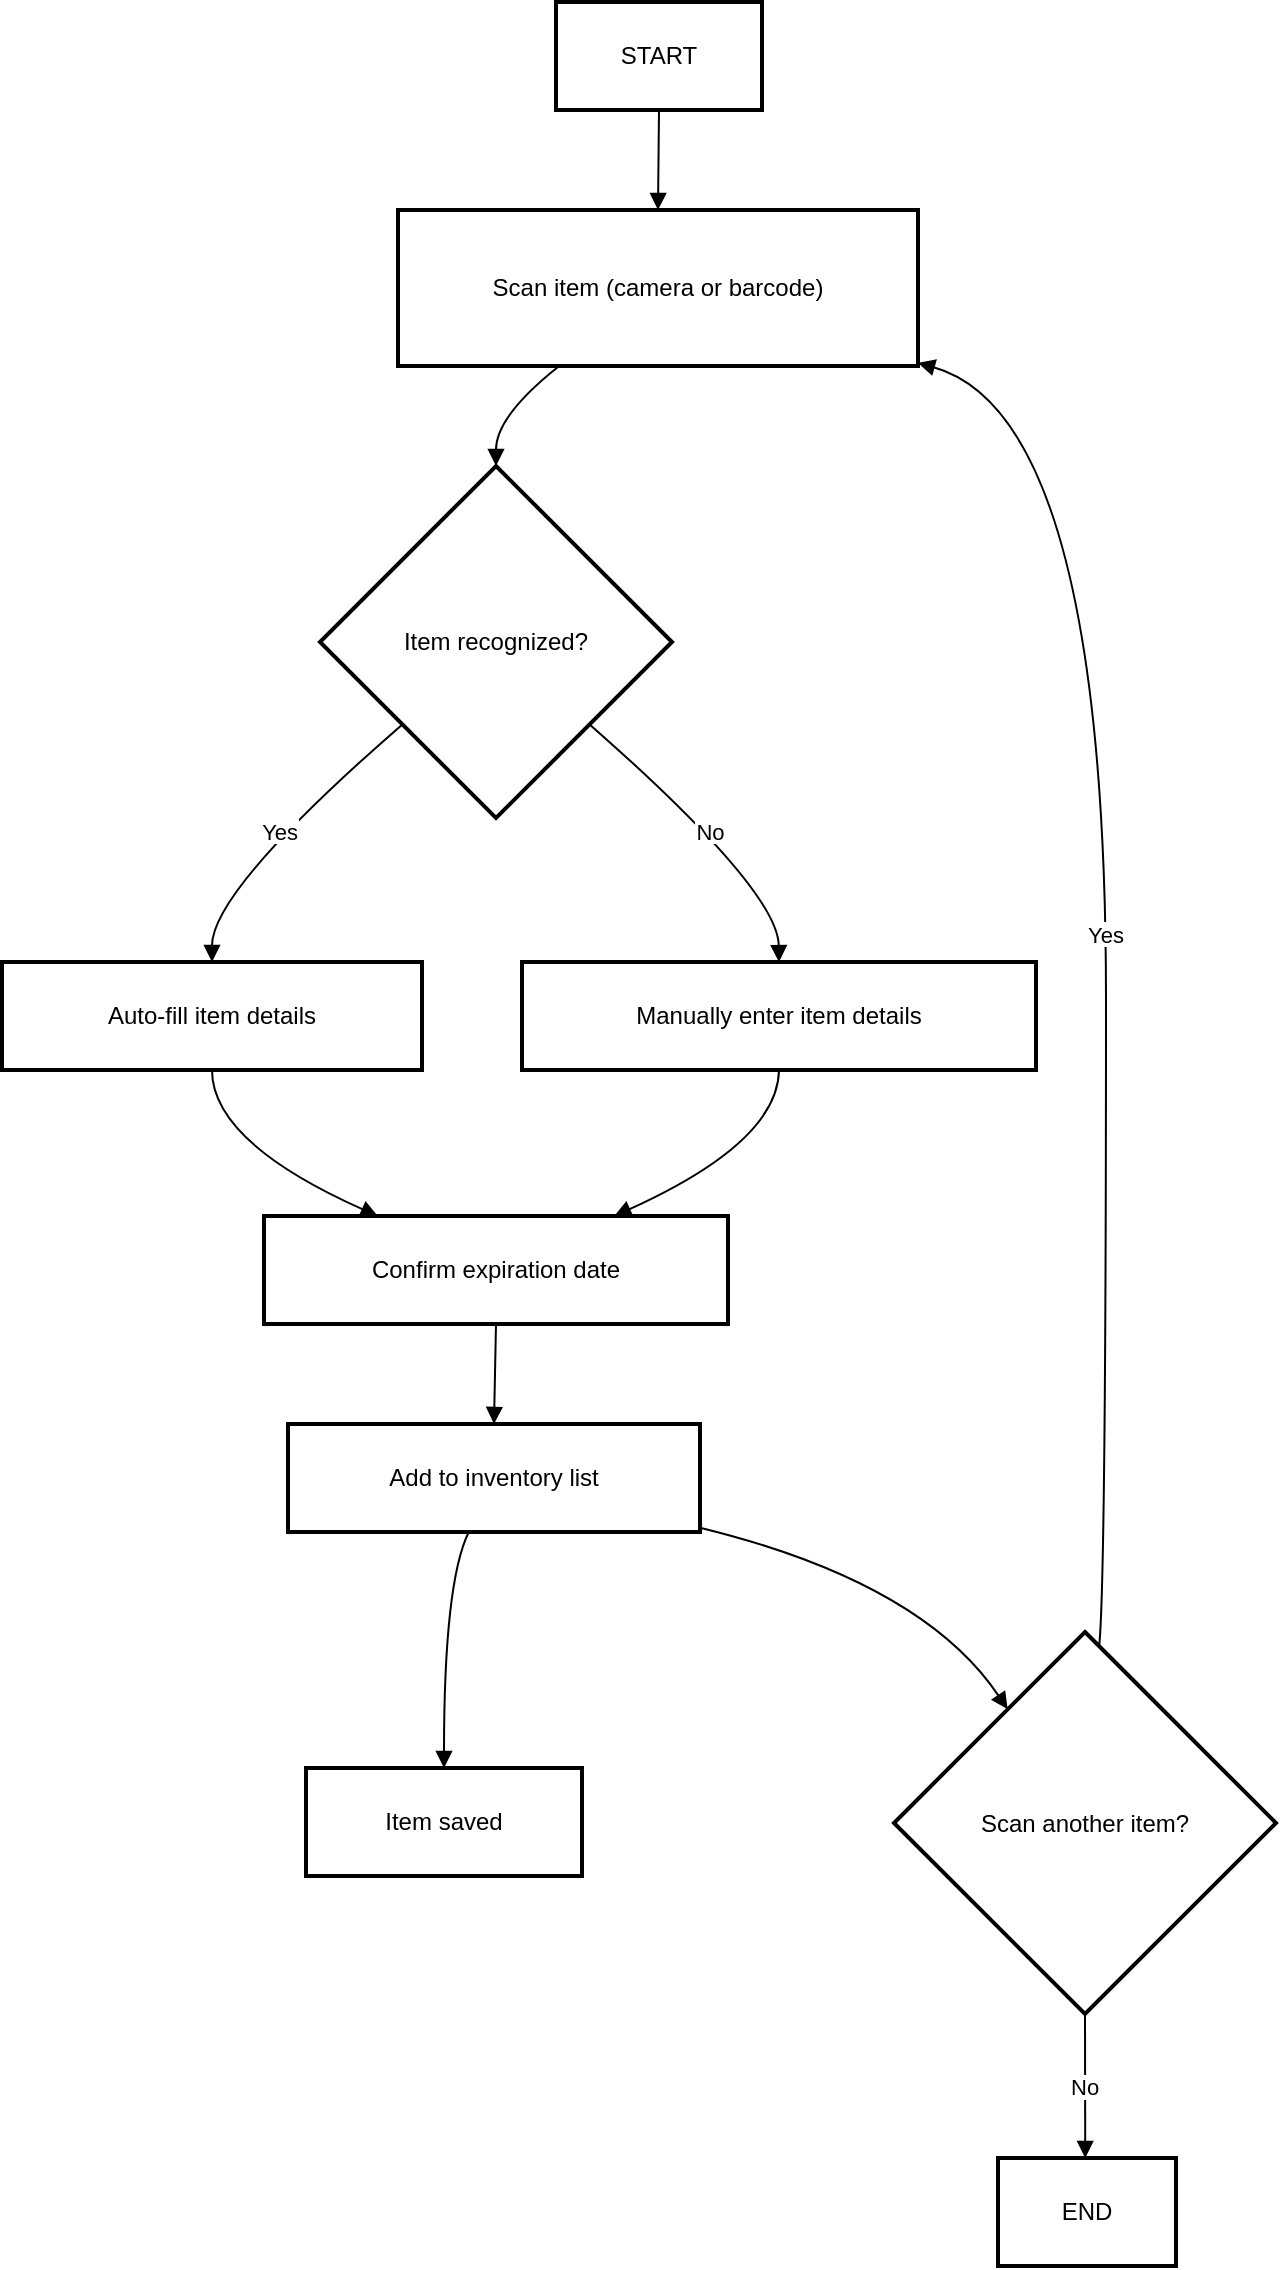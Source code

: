 <mxfile version="28.2.5">
  <diagram name="Page-1" id="4aF07dyLHL_XoyuIMajp">
    <mxGraphModel>
      <root>
        <mxCell id="0" />
        <mxCell id="1" parent="0" />
        <mxCell id="2" value="START" style="whiteSpace=wrap;strokeWidth=2;" vertex="1" parent="1">
          <mxGeometry x="285" y="8" width="103" height="54" as="geometry" />
        </mxCell>
        <mxCell id="3" value="Scan item (camera or barcode)" style="whiteSpace=wrap;strokeWidth=2;" vertex="1" parent="1">
          <mxGeometry x="206" y="112" width="260" height="78" as="geometry" />
        </mxCell>
        <mxCell id="4" value="Item recognized?" style="rhombus;strokeWidth=2;whiteSpace=wrap;" vertex="1" parent="1">
          <mxGeometry x="167" y="240" width="176" height="176" as="geometry" />
        </mxCell>
        <mxCell id="5" value="Auto-fill item details" style="whiteSpace=wrap;strokeWidth=2;" vertex="1" parent="1">
          <mxGeometry x="8" y="488" width="210" height="54" as="geometry" />
        </mxCell>
        <mxCell id="6" value="Confirm expiration date" style="whiteSpace=wrap;strokeWidth=2;" vertex="1" parent="1">
          <mxGeometry x="139" y="615" width="232" height="54" as="geometry" />
        </mxCell>
        <mxCell id="7" value="Add to inventory list" style="whiteSpace=wrap;strokeWidth=2;" vertex="1" parent="1">
          <mxGeometry x="151" y="719" width="206" height="54" as="geometry" />
        </mxCell>
        <mxCell id="8" value="Item saved" style="whiteSpace=wrap;strokeWidth=2;" vertex="1" parent="1">
          <mxGeometry x="160" y="891" width="138" height="54" as="geometry" />
        </mxCell>
        <mxCell id="9" value="Manually enter item details" style="whiteSpace=wrap;strokeWidth=2;" vertex="1" parent="1">
          <mxGeometry x="268" y="488" width="257" height="54" as="geometry" />
        </mxCell>
        <mxCell id="10" value="Scan another item?" style="rhombus;strokeWidth=2;whiteSpace=wrap;" vertex="1" parent="1">
          <mxGeometry x="454" y="823" width="191" height="191" as="geometry" />
        </mxCell>
        <mxCell id="11" value="END" style="whiteSpace=wrap;strokeWidth=2;" vertex="1" parent="1">
          <mxGeometry x="506" y="1086" width="89" height="54" as="geometry" />
        </mxCell>
        <mxCell id="12" value="" style="curved=1;startArrow=none;endArrow=block;exitX=0.5;exitY=1;entryX=0.5;entryY=0;" edge="1" parent="1" source="2" target="3">
          <mxGeometry relative="1" as="geometry">
            <Array as="points" />
          </mxGeometry>
        </mxCell>
        <mxCell id="13" value="" style="curved=1;startArrow=none;endArrow=block;exitX=0.31;exitY=1;entryX=0.5;entryY=0;" edge="1" parent="1" source="3" target="4">
          <mxGeometry relative="1" as="geometry">
            <Array as="points">
              <mxPoint x="255" y="215" />
            </Array>
          </mxGeometry>
        </mxCell>
        <mxCell id="14" value="Yes" style="curved=1;startArrow=none;endArrow=block;exitX=0;exitY=0.94;entryX=0.5;entryY=0;" edge="1" parent="1" source="4" target="5">
          <mxGeometry relative="1" as="geometry">
            <Array as="points">
              <mxPoint x="113" y="452" />
            </Array>
          </mxGeometry>
        </mxCell>
        <mxCell id="15" value="" style="curved=1;startArrow=none;endArrow=block;exitX=0.5;exitY=1;entryX=0.24;entryY=-0.01;" edge="1" parent="1" source="5" target="6">
          <mxGeometry relative="1" as="geometry">
            <Array as="points">
              <mxPoint x="113" y="578" />
            </Array>
          </mxGeometry>
        </mxCell>
        <mxCell id="16" value="" style="curved=1;startArrow=none;endArrow=block;exitX=0.5;exitY=0.99;entryX=0.5;entryY=-0.01;" edge="1" parent="1" source="6" target="7">
          <mxGeometry relative="1" as="geometry">
            <Array as="points" />
          </mxGeometry>
        </mxCell>
        <mxCell id="17" value="" style="curved=1;startArrow=none;endArrow=block;exitX=0.44;exitY=0.99;entryX=0.5;entryY=0;" edge="1" parent="1" source="7" target="8">
          <mxGeometry relative="1" as="geometry">
            <Array as="points">
              <mxPoint x="229" y="798" />
            </Array>
          </mxGeometry>
        </mxCell>
        <mxCell id="18" value="No" style="curved=1;startArrow=none;endArrow=block;exitX=1;exitY=0.94;entryX=0.5;entryY=0;" edge="1" parent="1" source="4" target="9">
          <mxGeometry relative="1" as="geometry">
            <Array as="points">
              <mxPoint x="396" y="452" />
            </Array>
          </mxGeometry>
        </mxCell>
        <mxCell id="19" value="" style="curved=1;startArrow=none;endArrow=block;exitX=0.5;exitY=1;entryX=0.76;entryY=-0.01;" edge="1" parent="1" source="9" target="6">
          <mxGeometry relative="1" as="geometry">
            <Array as="points">
              <mxPoint x="396" y="578" />
            </Array>
          </mxGeometry>
        </mxCell>
        <mxCell id="20" value="" style="curved=1;startArrow=none;endArrow=block;exitX=1;exitY=0.96;entryX=0.16;entryY=0;" edge="1" parent="1" source="7" target="10">
          <mxGeometry relative="1" as="geometry">
            <Array as="points">
              <mxPoint x="468" y="798" />
            </Array>
          </mxGeometry>
        </mxCell>
        <mxCell id="21" value="Yes" style="curved=1;startArrow=none;endArrow=block;exitX=0.54;exitY=0;entryX=1;entryY=0.98;" edge="1" parent="1" source="10" target="3">
          <mxGeometry relative="1" as="geometry">
            <Array as="points">
              <mxPoint x="560" y="798" />
              <mxPoint x="560" y="215" />
            </Array>
          </mxGeometry>
        </mxCell>
        <mxCell id="22" value="No" style="curved=1;startArrow=none;endArrow=block;exitX=0.5;exitY=1;entryX=0.49;entryY=0;" edge="1" parent="1" source="10" target="11">
          <mxGeometry relative="1" as="geometry">
            <Array as="points" />
          </mxGeometry>
        </mxCell>
      </root>
    </mxGraphModel>
  </diagram>
</mxfile>
